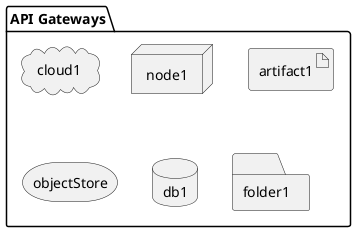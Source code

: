 @startuml

package  "API Gateways" {
  cloud cloud1
  node node1
  artifact artifact1
  storage objectStore
  database db1
  folder folder1
}

@enduml
